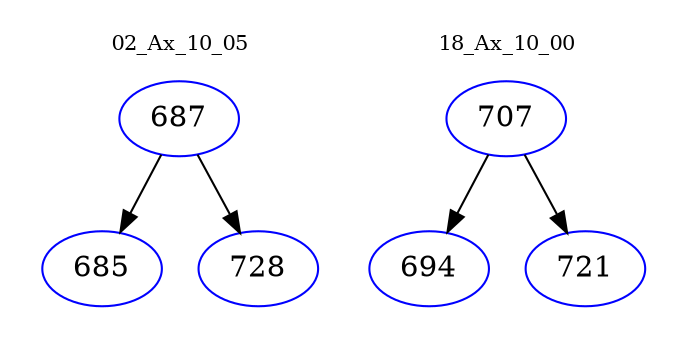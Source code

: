 digraph{
subgraph cluster_0 {
color = white
label = "02_Ax_10_05";
fontsize=10;
T0_687 [label="687", color="blue"]
T0_687 -> T0_685 [color="black"]
T0_685 [label="685", color="blue"]
T0_687 -> T0_728 [color="black"]
T0_728 [label="728", color="blue"]
}
subgraph cluster_1 {
color = white
label = "18_Ax_10_00";
fontsize=10;
T1_707 [label="707", color="blue"]
T1_707 -> T1_694 [color="black"]
T1_694 [label="694", color="blue"]
T1_707 -> T1_721 [color="black"]
T1_721 [label="721", color="blue"]
}
}
